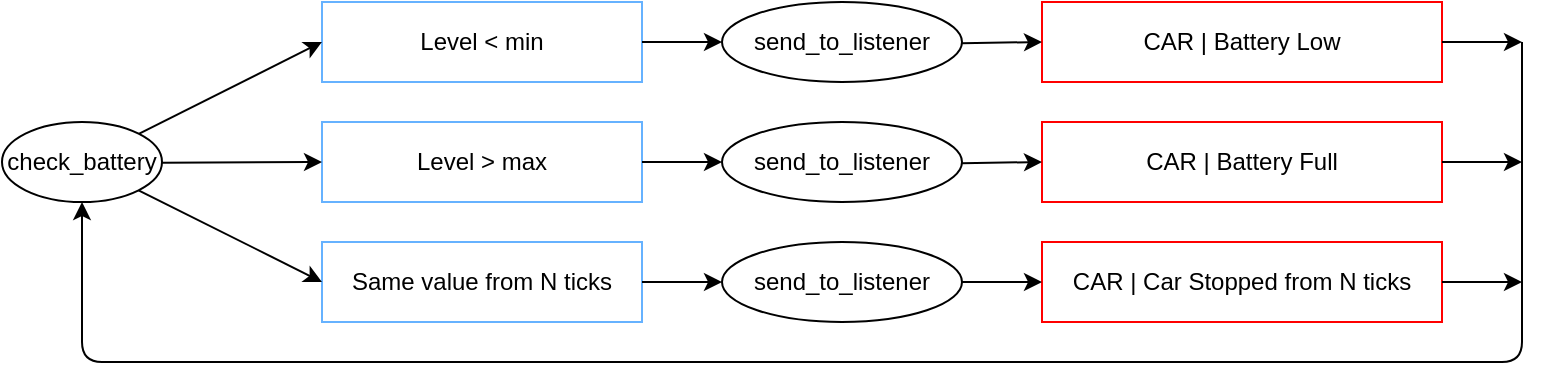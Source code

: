 <mxfile version="12.9.3" type="device"><diagram id="JmBYL_xyzshOtGsPvDbM" name="Page-1"><mxGraphModel dx="259" dy="1975" grid="1" gridSize="10" guides="1" tooltips="1" connect="1" arrows="1" fold="1" page="1" pageScale="1" pageWidth="827" pageHeight="1169" math="0" shadow="0"><root><mxCell id="0"/><mxCell id="1" parent="0"/><mxCell id="qAepQQbAbJcnIKx9cfVU-1" value="CAR | Battery Low" style="rounded=0;whiteSpace=wrap;html=1;strokeColor=#FF0000;fillColor=none;" vertex="1" parent="1"><mxGeometry x="1390" y="-720" width="200" height="40" as="geometry"/></mxCell><mxCell id="qAepQQbAbJcnIKx9cfVU-2" value="CAR | Battery Full" style="rounded=0;whiteSpace=wrap;html=1;strokeColor=#FF0000;fillColor=none;" vertex="1" parent="1"><mxGeometry x="1390" y="-660" width="200" height="40" as="geometry"/></mxCell><mxCell id="qAepQQbAbJcnIKx9cfVU-3" value="check_battery" style="ellipse;whiteSpace=wrap;html=1;strokeColor=#000000;" vertex="1" parent="1"><mxGeometry x="870" y="-660" width="80" height="40" as="geometry"/></mxCell><mxCell id="qAepQQbAbJcnIKx9cfVU-4" value="CAR | Car Stopped from N ticks" style="rounded=0;whiteSpace=wrap;html=1;strokeColor=#FF0000;fillColor=none;" vertex="1" parent="1"><mxGeometry x="1390" y="-600" width="200" height="40" as="geometry"/></mxCell><mxCell id="qAepQQbAbJcnIKx9cfVU-5" value="Same value from N ticks" style="rounded=0;whiteSpace=wrap;html=1;strokeColor=#66B2FF;fillColor=none;" vertex="1" parent="1"><mxGeometry x="1030" y="-600" width="160" height="40" as="geometry"/></mxCell><mxCell id="qAepQQbAbJcnIKx9cfVU-6" value="Level &amp;gt; max" style="rounded=0;whiteSpace=wrap;html=1;strokeColor=#66B2FF;fillColor=none;" vertex="1" parent="1"><mxGeometry x="1030" y="-660" width="160" height="40" as="geometry"/></mxCell><mxCell id="qAepQQbAbJcnIKx9cfVU-7" value="Level &amp;lt; min" style="rounded=0;whiteSpace=wrap;html=1;strokeColor=#66B2FF;fillColor=none;" vertex="1" parent="1"><mxGeometry x="1030" y="-720" width="160" height="40" as="geometry"/></mxCell><mxCell id="qAepQQbAbJcnIKx9cfVU-8" value="send_to_listener" style="ellipse;whiteSpace=wrap;html=1;" vertex="1" parent="1"><mxGeometry x="1230" y="-720" width="120" height="40" as="geometry"/></mxCell><mxCell id="qAepQQbAbJcnIKx9cfVU-9" value="send_to_listener" style="ellipse;whiteSpace=wrap;html=1;" vertex="1" parent="1"><mxGeometry x="1230" y="-660" width="120" height="40" as="geometry"/></mxCell><mxCell id="qAepQQbAbJcnIKx9cfVU-10" value="send_to_listener" style="ellipse;whiteSpace=wrap;html=1;" vertex="1" parent="1"><mxGeometry x="1230" y="-600" width="120" height="40" as="geometry"/></mxCell><mxCell id="qAepQQbAbJcnIKx9cfVU-11" value="" style="endArrow=classic;html=1;entryX=0;entryY=0.5;entryDx=0;entryDy=0;" edge="1" parent="1" source="qAepQQbAbJcnIKx9cfVU-3" target="qAepQQbAbJcnIKx9cfVU-7"><mxGeometry width="50" height="50" relative="1" as="geometry"><mxPoint x="940" y="-650" as="sourcePoint"/><mxPoint x="990" y="-700" as="targetPoint"/></mxGeometry></mxCell><mxCell id="qAepQQbAbJcnIKx9cfVU-12" value="" style="endArrow=classic;html=1;entryX=0;entryY=0.5;entryDx=0;entryDy=0;" edge="1" parent="1" source="qAepQQbAbJcnIKx9cfVU-3" target="qAepQQbAbJcnIKx9cfVU-6"><mxGeometry width="50" height="50" relative="1" as="geometry"><mxPoint x="970" y="-600" as="sourcePoint"/><mxPoint x="1020" y="-650" as="targetPoint"/></mxGeometry></mxCell><mxCell id="qAepQQbAbJcnIKx9cfVU-13" value="" style="endArrow=classic;html=1;entryX=0;entryY=0.5;entryDx=0;entryDy=0;" edge="1" parent="1" source="qAepQQbAbJcnIKx9cfVU-3" target="qAepQQbAbJcnIKx9cfVU-5"><mxGeometry width="50" height="50" relative="1" as="geometry"><mxPoint x="1000" y="-540" as="sourcePoint"/><mxPoint x="1050" y="-590" as="targetPoint"/></mxGeometry></mxCell><mxCell id="qAepQQbAbJcnIKx9cfVU-14" value="" style="endArrow=classic;html=1;exitX=1;exitY=0.5;exitDx=0;exitDy=0;" edge="1" parent="1" source="qAepQQbAbJcnIKx9cfVU-7" target="qAepQQbAbJcnIKx9cfVU-8"><mxGeometry width="50" height="50" relative="1" as="geometry"><mxPoint x="1220" y="-730" as="sourcePoint"/><mxPoint x="1270" y="-780" as="targetPoint"/></mxGeometry></mxCell><mxCell id="qAepQQbAbJcnIKx9cfVU-15" value="" style="endArrow=classic;html=1;entryX=0;entryY=0.5;entryDx=0;entryDy=0;" edge="1" parent="1" source="qAepQQbAbJcnIKx9cfVU-5" target="qAepQQbAbJcnIKx9cfVU-10"><mxGeometry width="50" height="50" relative="1" as="geometry"><mxPoint x="1200" y="-490" as="sourcePoint"/><mxPoint x="1250" y="-540" as="targetPoint"/></mxGeometry></mxCell><mxCell id="qAepQQbAbJcnIKx9cfVU-16" value="" style="endArrow=classic;html=1;entryX=0;entryY=0.5;entryDx=0;entryDy=0;" edge="1" parent="1" source="qAepQQbAbJcnIKx9cfVU-6" target="qAepQQbAbJcnIKx9cfVU-9"><mxGeometry width="50" height="50" relative="1" as="geometry"><mxPoint x="1210" y="-460" as="sourcePoint"/><mxPoint x="1260" y="-510" as="targetPoint"/></mxGeometry></mxCell><mxCell id="qAepQQbAbJcnIKx9cfVU-17" value="" style="endArrow=classic;html=1;entryX=0;entryY=0.5;entryDx=0;entryDy=0;" edge="1" parent="1" source="qAepQQbAbJcnIKx9cfVU-9" target="qAepQQbAbJcnIKx9cfVU-2"><mxGeometry width="50" height="50" relative="1" as="geometry"><mxPoint x="1340" y="-580" as="sourcePoint"/><mxPoint x="1390" y="-630" as="targetPoint"/></mxGeometry></mxCell><mxCell id="qAepQQbAbJcnIKx9cfVU-18" value="" style="endArrow=classic;html=1;entryX=0;entryY=0.5;entryDx=0;entryDy=0;" edge="1" parent="1" source="qAepQQbAbJcnIKx9cfVU-10" target="qAepQQbAbJcnIKx9cfVU-4"><mxGeometry width="50" height="50" relative="1" as="geometry"><mxPoint x="1360" y="-590" as="sourcePoint"/><mxPoint x="1410" y="-640" as="targetPoint"/></mxGeometry></mxCell><mxCell id="qAepQQbAbJcnIKx9cfVU-19" value="" style="endArrow=classic;html=1;entryX=0;entryY=0.5;entryDx=0;entryDy=0;" edge="1" parent="1" source="qAepQQbAbJcnIKx9cfVU-8" target="qAepQQbAbJcnIKx9cfVU-1"><mxGeometry width="50" height="50" relative="1" as="geometry"><mxPoint x="1330" y="-730" as="sourcePoint"/><mxPoint x="1380" y="-780" as="targetPoint"/></mxGeometry></mxCell><mxCell id="qAepQQbAbJcnIKx9cfVU-20" value="" style="endArrow=classic;html=1;" edge="1" parent="1" target="qAepQQbAbJcnIKx9cfVU-3"><mxGeometry width="50" height="50" relative="1" as="geometry"><mxPoint x="1630" y="-700" as="sourcePoint"/><mxPoint x="1630" y="-460" as="targetPoint"/><Array as="points"><mxPoint x="1630" y="-540"/><mxPoint x="910" y="-540"/></Array></mxGeometry></mxCell><mxCell id="qAepQQbAbJcnIKx9cfVU-21" value="" style="endArrow=classic;html=1;exitX=1;exitY=0.5;exitDx=0;exitDy=0;" edge="1" parent="1" source="qAepQQbAbJcnIKx9cfVU-1"><mxGeometry width="50" height="50" relative="1" as="geometry"><mxPoint x="1610" y="-650" as="sourcePoint"/><mxPoint x="1630" y="-700" as="targetPoint"/></mxGeometry></mxCell><mxCell id="qAepQQbAbJcnIKx9cfVU-22" value="" style="endArrow=classic;html=1;exitX=1;exitY=0.5;exitDx=0;exitDy=0;" edge="1" parent="1" source="qAepQQbAbJcnIKx9cfVU-2"><mxGeometry width="50" height="50" relative="1" as="geometry"><mxPoint x="1650" y="-600" as="sourcePoint"/><mxPoint x="1630" y="-640" as="targetPoint"/></mxGeometry></mxCell><mxCell id="qAepQQbAbJcnIKx9cfVU-23" value="" style="endArrow=classic;html=1;exitX=1;exitY=0.5;exitDx=0;exitDy=0;" edge="1" parent="1" source="qAepQQbAbJcnIKx9cfVU-4"><mxGeometry width="50" height="50" relative="1" as="geometry"><mxPoint x="1650" y="-570" as="sourcePoint"/><mxPoint x="1630" y="-580" as="targetPoint"/></mxGeometry></mxCell></root></mxGraphModel></diagram></mxfile>